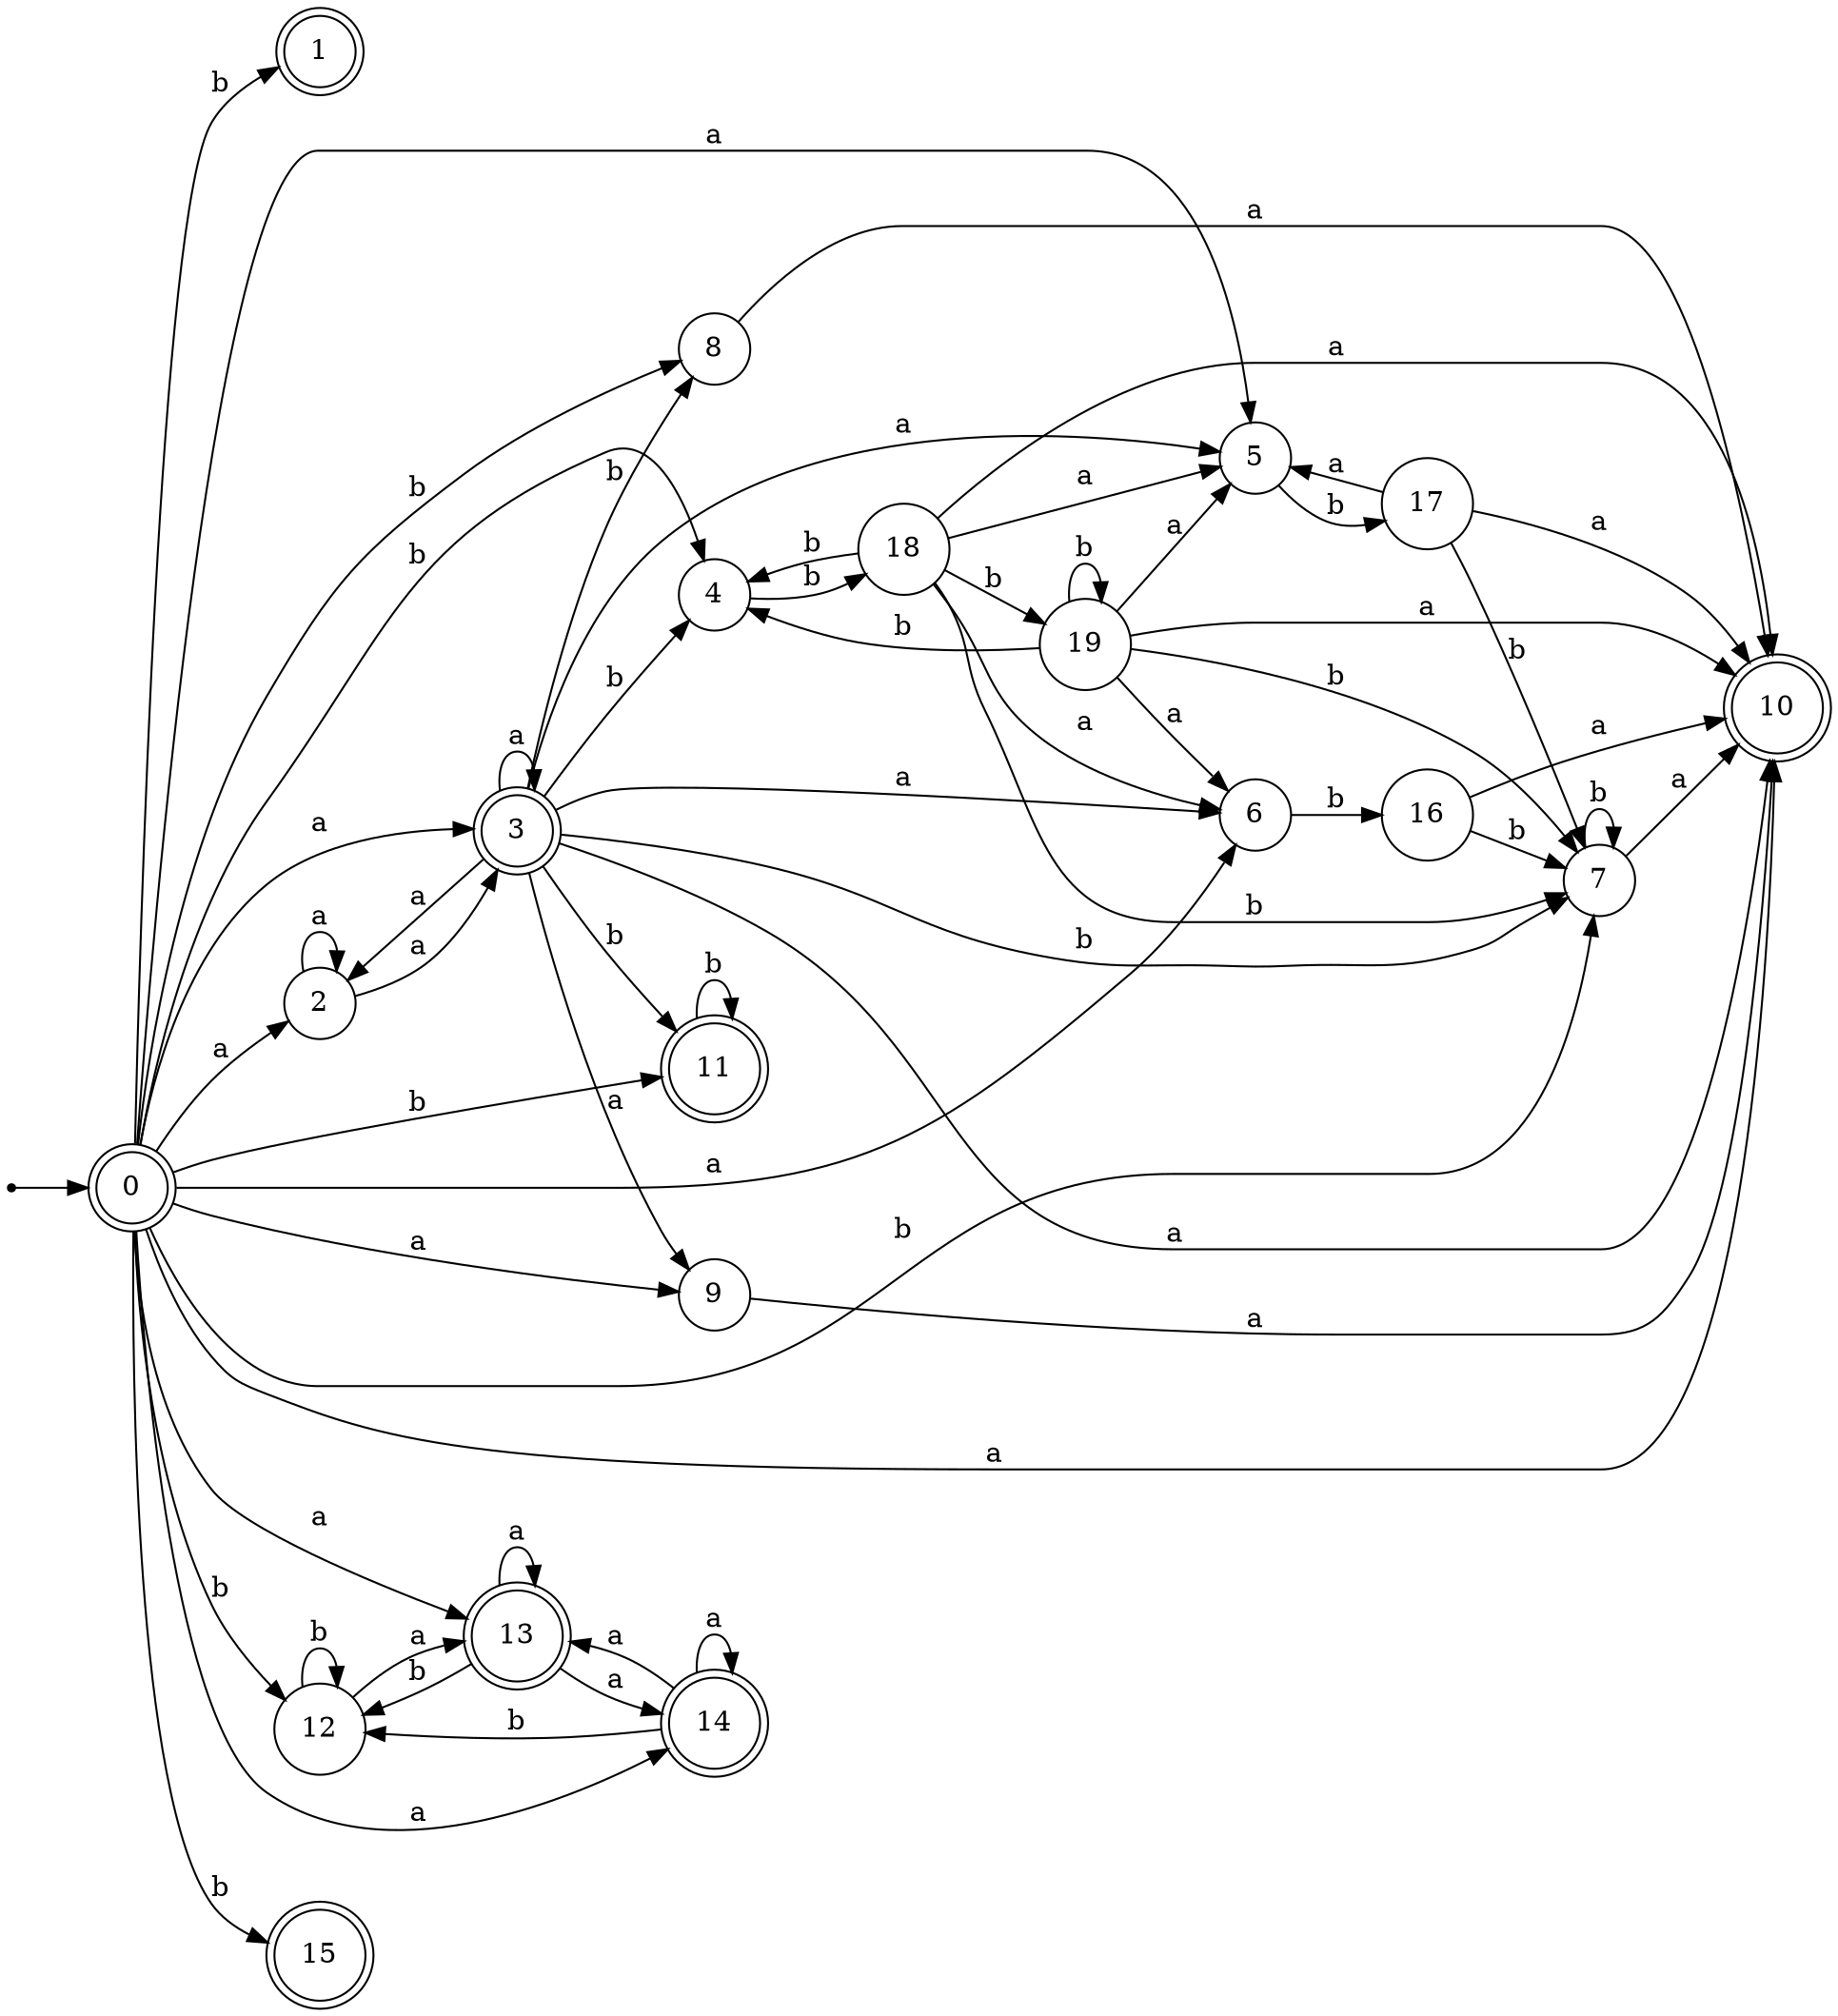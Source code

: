 digraph finite_state_machine {
rankdir=LR;
size="20,20";
node [shape = point]; "dummy0"
node [shape = doublecircle]; "0";"dummy0" -> "0";
node [shape = doublecircle]; "1";node [shape = circle]; "2";
node [shape = doublecircle]; "3";node [shape = circle]; "4";
node [shape = circle]; "5";
node [shape = circle]; "6";
node [shape = circle]; "7";
node [shape = circle]; "8";
node [shape = circle]; "9";
node [shape = doublecircle]; "10";node [shape = doublecircle]; "11";node [shape = circle]; "12";
node [shape = doublecircle]; "13";node [shape = doublecircle]; "14";node [shape = doublecircle]; "15";node [shape = circle]; "16";
node [shape = circle]; "17";
node [shape = circle]; "18";
node [shape = circle]; "19";
"0" -> "1" [label = "b"];
 "0" -> "4" [label = "b"];
 "0" -> "7" [label = "b"];
 "0" -> "8" [label = "b"];
 "0" -> "11" [label = "b"];
 "0" -> "12" [label = "b"];
 "0" -> "15" [label = "b"];
 "0" -> "2" [label = "a"];
 "0" -> "3" [label = "a"];
 "0" -> "5" [label = "a"];
 "0" -> "6" [label = "a"];
 "0" -> "9" [label = "a"];
 "0" -> "10" [label = "a"];
 "0" -> "13" [label = "a"];
 "0" -> "14" [label = "a"];
 "14" -> "13" [label = "a"];
 "14" -> "14" [label = "a"];
 "14" -> "12" [label = "b"];
 "13" -> "13" [label = "a"];
 "13" -> "14" [label = "a"];
 "13" -> "12" [label = "b"];
 "12" -> "12" [label = "b"];
 "12" -> "13" [label = "a"];
 "11" -> "11" [label = "b"];
 "9" -> "10" [label = "a"];
 "8" -> "10" [label = "a"];
 "7" -> "7" [label = "b"];
 "7" -> "10" [label = "a"];
 "6" -> "16" [label = "b"];
 "16" -> "7" [label = "b"];
 "16" -> "10" [label = "a"];
 "5" -> "17" [label = "b"];
 "17" -> "10" [label = "a"];
 "17" -> "5" [label = "a"];
 "17" -> "7" [label = "b"];
 "4" -> "18" [label = "b"];
 "18" -> "19" [label = "b"];
 "18" -> "4" [label = "b"];
 "18" -> "7" [label = "b"];
 "18" -> "10" [label = "a"];
 "18" -> "5" [label = "a"];
 "18" -> "6" [label = "a"];
 "19" -> "19" [label = "b"];
 "19" -> "4" [label = "b"];
 "19" -> "7" [label = "b"];
 "19" -> "10" [label = "a"];
 "19" -> "5" [label = "a"];
 "19" -> "6" [label = "a"];
 "3" -> "2" [label = "a"];
 "3" -> "3" [label = "a"];
 "3" -> "5" [label = "a"];
 "3" -> "6" [label = "a"];
 "3" -> "9" [label = "a"];
 "3" -> "10" [label = "a"];
 "3" -> "8" [label = "b"];
 "3" -> "11" [label = "b"];
 "3" -> "4" [label = "b"];
 "3" -> "7" [label = "b"];
 "2" -> "2" [label = "a"];
 "2" -> "3" [label = "a"];
 }
